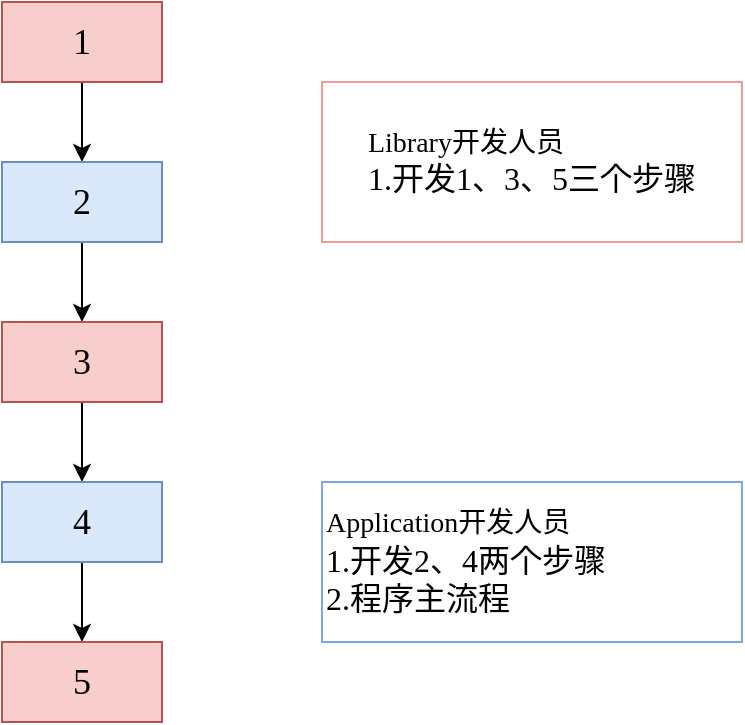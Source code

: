 <mxfile version="21.2.8" type="device">
  <diagram name="模板方法" id="vasYRp7PBVH0_vDdHSCH">
    <mxGraphModel dx="763" dy="887" grid="0" gridSize="10" guides="1" tooltips="1" connect="1" arrows="1" fold="1" page="1" pageScale="1" pageWidth="827" pageHeight="1169" math="0" shadow="0">
      <root>
        <mxCell id="0" />
        <mxCell id="1" parent="0" />
        <mxCell id="KDH5MuSkEERwcTxPhM1B-11" style="edgeStyle=orthogonalEdgeStyle;rounded=0;orthogonalLoop=1;jettySize=auto;html=1;exitX=0.5;exitY=1;exitDx=0;exitDy=0;entryX=0.5;entryY=0;entryDx=0;entryDy=0;" edge="1" parent="1" source="KDH5MuSkEERwcTxPhM1B-1" target="KDH5MuSkEERwcTxPhM1B-2">
          <mxGeometry relative="1" as="geometry" />
        </mxCell>
        <mxCell id="KDH5MuSkEERwcTxPhM1B-1" value="&lt;font style=&quot;font-size: 18px;&quot; face=&quot;Lucida Console&quot;&gt;1&lt;/font&gt;" style="rounded=0;whiteSpace=wrap;html=1;fillColor=#f8cecc;strokeColor=#b85450;" vertex="1" parent="1">
          <mxGeometry x="80" y="120" width="80" height="40" as="geometry" />
        </mxCell>
        <mxCell id="KDH5MuSkEERwcTxPhM1B-12" style="edgeStyle=orthogonalEdgeStyle;rounded=0;orthogonalLoop=1;jettySize=auto;html=1;exitX=0.5;exitY=1;exitDx=0;exitDy=0;entryX=0.5;entryY=0;entryDx=0;entryDy=0;" edge="1" parent="1" source="KDH5MuSkEERwcTxPhM1B-2" target="KDH5MuSkEERwcTxPhM1B-4">
          <mxGeometry relative="1" as="geometry" />
        </mxCell>
        <mxCell id="KDH5MuSkEERwcTxPhM1B-2" value="&lt;font style=&quot;font-size: 18px;&quot; face=&quot;Lucida Console&quot;&gt;2&lt;/font&gt;" style="rounded=0;whiteSpace=wrap;html=1;fillColor=#dae8fc;strokeColor=#6c8ebf;" vertex="1" parent="1">
          <mxGeometry x="80" y="200" width="80" height="40" as="geometry" />
        </mxCell>
        <mxCell id="KDH5MuSkEERwcTxPhM1B-13" style="edgeStyle=orthogonalEdgeStyle;rounded=0;orthogonalLoop=1;jettySize=auto;html=1;exitX=0.5;exitY=1;exitDx=0;exitDy=0;entryX=0.5;entryY=0;entryDx=0;entryDy=0;" edge="1" parent="1" source="KDH5MuSkEERwcTxPhM1B-4" target="KDH5MuSkEERwcTxPhM1B-5">
          <mxGeometry relative="1" as="geometry" />
        </mxCell>
        <mxCell id="KDH5MuSkEERwcTxPhM1B-4" value="&lt;font style=&quot;font-size: 18px;&quot; face=&quot;Lucida Console&quot;&gt;3&lt;/font&gt;" style="rounded=0;whiteSpace=wrap;html=1;fillColor=#f8cecc;strokeColor=#b85450;" vertex="1" parent="1">
          <mxGeometry x="80" y="280" width="80" height="40" as="geometry" />
        </mxCell>
        <mxCell id="KDH5MuSkEERwcTxPhM1B-14" style="edgeStyle=orthogonalEdgeStyle;rounded=0;orthogonalLoop=1;jettySize=auto;html=1;exitX=0.5;exitY=1;exitDx=0;exitDy=0;entryX=0.5;entryY=0;entryDx=0;entryDy=0;" edge="1" parent="1" source="KDH5MuSkEERwcTxPhM1B-5" target="KDH5MuSkEERwcTxPhM1B-6">
          <mxGeometry relative="1" as="geometry" />
        </mxCell>
        <mxCell id="KDH5MuSkEERwcTxPhM1B-5" value="&lt;font style=&quot;font-size: 18px;&quot; face=&quot;Lucida Console&quot;&gt;4&lt;/font&gt;" style="rounded=0;whiteSpace=wrap;html=1;fillColor=#dae8fc;strokeColor=#6c8ebf;" vertex="1" parent="1">
          <mxGeometry x="80" y="360" width="80" height="40" as="geometry" />
        </mxCell>
        <mxCell id="KDH5MuSkEERwcTxPhM1B-6" value="&lt;font style=&quot;font-size: 18px;&quot; face=&quot;Lucida Console&quot;&gt;5&lt;/font&gt;" style="rounded=0;whiteSpace=wrap;html=1;fillColor=#f8cecc;strokeColor=#b85450;" vertex="1" parent="1">
          <mxGeometry x="80" y="440" width="80" height="40" as="geometry" />
        </mxCell>
        <mxCell id="KDH5MuSkEERwcTxPhM1B-9" value="&lt;div style=&quot;text-align: left;&quot;&gt;&lt;span style=&quot;background-color: initial;&quot;&gt;&lt;font style=&quot;font-size: 14px;&quot; face=&quot;Lucida Console&quot;&gt;Library开发人员&lt;/font&gt;&lt;/span&gt;&lt;/div&gt;&lt;font size=&quot;3&quot; style=&quot;&quot; face=&quot;Lucida Console&quot;&gt;&lt;div style=&quot;text-align: left;&quot;&gt;&lt;span style=&quot;background-color: initial;&quot;&gt;1.开发1、3、5三个步骤&lt;/span&gt;&lt;/div&gt;&lt;/font&gt;" style="rounded=0;whiteSpace=wrap;html=1;strokeColor=#F19C99;" vertex="1" parent="1">
          <mxGeometry x="240" y="160" width="210" height="80" as="geometry" />
        </mxCell>
        <mxCell id="KDH5MuSkEERwcTxPhM1B-10" value="&lt;div style=&quot;&quot;&gt;&lt;span style=&quot;background-color: initial;&quot;&gt;&lt;font style=&quot;font-size: 14px;&quot; face=&quot;Lucida Console&quot;&gt;Application开发人员&lt;/font&gt;&lt;/span&gt;&lt;/div&gt;&lt;font size=&quot;3&quot; style=&quot;&quot; face=&quot;Lucida Console&quot;&gt;&lt;div style=&quot;&quot;&gt;&lt;span style=&quot;background-color: initial;&quot;&gt;1.开发2、4两个步骤&lt;/span&gt;&lt;/div&gt;&lt;div style=&quot;&quot;&gt;&lt;span style=&quot;background-color: initial;&quot;&gt;2.程序主流程&lt;/span&gt;&lt;/div&gt;&lt;/font&gt;" style="rounded=0;whiteSpace=wrap;html=1;strokeColor=#7EA6E0;align=left;" vertex="1" parent="1">
          <mxGeometry x="240" y="360" width="210" height="80" as="geometry" />
        </mxCell>
      </root>
    </mxGraphModel>
  </diagram>
</mxfile>
